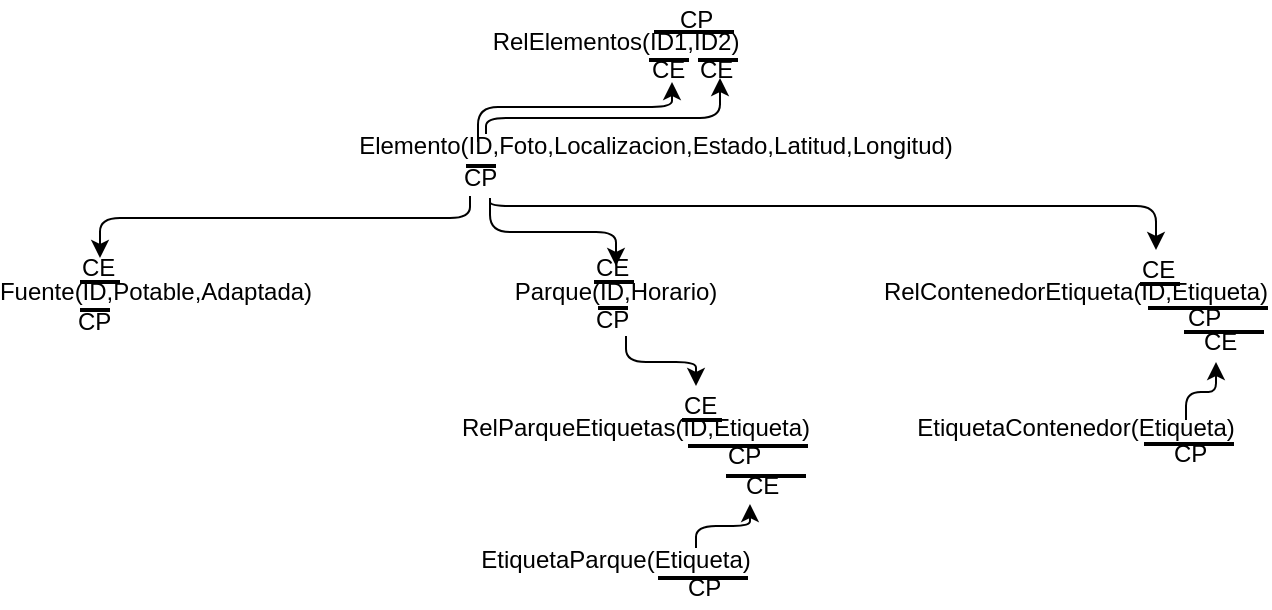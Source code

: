 <mxfile version="12.3.0" type="device" pages="1"><diagram id="0A0U1SXnyFcL5Hc1-8nJ" name="Page-1"><mxGraphModel dx="1695" dy="464" grid="1" gridSize="10" guides="1" tooltips="1" connect="1" arrows="1" fold="1" page="1" pageScale="1" pageWidth="827" pageHeight="1169" math="0" shadow="0"><root><mxCell id="0"/><mxCell id="1" parent="0"/><mxCell id="mOkjKE1-NIGKa7ibwnpS-1" value="&lt;div&gt;Elemento(ID,Foto,Localizacion,Estado,Latitud,Longitud)&lt;/div&gt;" style="text;html=1;strokeColor=none;fillColor=none;align=center;verticalAlign=middle;whiteSpace=wrap;rounded=0;" parent="1" vertex="1"><mxGeometry y="100" width="40" height="20" as="geometry"/></mxCell><mxCell id="mOkjKE1-NIGKa7ibwnpS-2" value="Fuente(ID,Potable,Adaptada)" style="text;html=1;strokeColor=none;fillColor=none;align=center;verticalAlign=middle;whiteSpace=wrap;rounded=0;" parent="1" vertex="1"><mxGeometry x="-250" y="173" width="40" height="20" as="geometry"/></mxCell><mxCell id="mOkjKE1-NIGKa7ibwnpS-3" value="&lt;div&gt;RelContenedorEtiqueta(ID,Etiqueta)&lt;/div&gt;" style="text;html=1;strokeColor=none;fillColor=none;align=center;verticalAlign=middle;whiteSpace=wrap;rounded=0;" parent="1" vertex="1"><mxGeometry x="210" y="173" width="40" height="20" as="geometry"/></mxCell><mxCell id="mOkjKE1-NIGKa7ibwnpS-4" value="Parque(ID,Horario)" style="text;html=1;strokeColor=none;fillColor=none;align=center;verticalAlign=middle;whiteSpace=wrap;rounded=0;" parent="1" vertex="1"><mxGeometry x="-20" y="173" width="40" height="20" as="geometry"/></mxCell><mxCell id="mOkjKE1-NIGKa7ibwnpS-5" value="RelParqueEtiquetas(ID,Etiqueta)" style="text;html=1;strokeColor=none;fillColor=none;align=center;verticalAlign=middle;whiteSpace=wrap;rounded=0;" parent="1" vertex="1"><mxGeometry x="-10" y="241" width="40" height="20" as="geometry"/></mxCell><mxCell id="mOkjKE1-NIGKa7ibwnpS-8" value="RelElementos(ID1,ID2)" style="text;html=1;strokeColor=none;fillColor=none;align=center;verticalAlign=middle;whiteSpace=wrap;rounded=0;" parent="1" vertex="1"><mxGeometry x="-20" y="48" width="40" height="20" as="geometry"/></mxCell><mxCell id="mOkjKE1-NIGKa7ibwnpS-10" value="EtiquetaParque(Etiqueta)" style="text;html=1;strokeColor=none;fillColor=none;align=center;verticalAlign=middle;whiteSpace=wrap;rounded=0;" parent="1" vertex="1"><mxGeometry x="-20" y="307" width="40" height="20" as="geometry"/></mxCell><mxCell id="mOkjKE1-NIGKa7ibwnpS-11" value="EtiquetaContenedor(Etiqueta)" style="text;html=1;strokeColor=none;fillColor=none;align=center;verticalAlign=middle;whiteSpace=wrap;rounded=0;" parent="1" vertex="1"><mxGeometry x="210" y="241" width="40" height="20" as="geometry"/></mxCell><mxCell id="mOkjKE1-NIGKa7ibwnpS-13" value="" style="line;strokeWidth=2;html=1;" parent="1" vertex="1"><mxGeometry x="33" y="242" width="20" height="10" as="geometry"/></mxCell><mxCell id="mOkjKE1-NIGKa7ibwnpS-17" value="CE" style="text;html=1;resizable=0;points=[];autosize=1;align=left;verticalAlign=top;spacingTop=-4;" parent="1" vertex="1"><mxGeometry x="32" y="230" width="30" height="20" as="geometry"/></mxCell><mxCell id="mOkjKE1-NIGKa7ibwnpS-18" value="" style="line;strokeWidth=2;html=1;" parent="1" vertex="1"><mxGeometry x="-75" y="115" width="15" height="10" as="geometry"/></mxCell><mxCell id="mOkjKE1-NIGKa7ibwnpS-19" value="CP" style="text;html=1;resizable=0;points=[];autosize=1;align=left;verticalAlign=top;spacingTop=-4;" parent="1" vertex="1"><mxGeometry x="-78" y="116" width="30" height="20" as="geometry"/></mxCell><mxCell id="mOkjKE1-NIGKa7ibwnpS-20" value="" style="line;strokeWidth=2;html=1;" parent="1" vertex="1"><mxGeometry x="-268" y="187" width="15" height="10" as="geometry"/></mxCell><mxCell id="mOkjKE1-NIGKa7ibwnpS-21" value="CP" style="text;html=1;resizable=0;points=[];autosize=1;align=left;verticalAlign=top;spacingTop=-4;" parent="1" vertex="1"><mxGeometry x="-271" y="188" width="30" height="20" as="geometry"/></mxCell><mxCell id="mOkjKE1-NIGKa7ibwnpS-24" value="" style="line;strokeWidth=2;html=1;" parent="1" vertex="1"><mxGeometry x="-9" y="186" width="15" height="10" as="geometry"/></mxCell><mxCell id="mOkjKE1-NIGKa7ibwnpS-25" value="CP" style="text;html=1;resizable=0;points=[];autosize=1;align=left;verticalAlign=top;spacingTop=-4;" parent="1" vertex="1"><mxGeometry x="-12" y="187" width="30" height="20" as="geometry"/></mxCell><mxCell id="mOkjKE1-NIGKa7ibwnpS-26" value="" style="line;strokeWidth=2;html=1;" parent="1" vertex="1"><mxGeometry x="19" y="48" width="40" height="10" as="geometry"/></mxCell><mxCell id="mOkjKE1-NIGKa7ibwnpS-27" value="CP" style="text;html=1;resizable=0;points=[];autosize=1;align=left;verticalAlign=top;spacingTop=-4;" parent="1" vertex="1"><mxGeometry x="30" y="37" width="30" height="20" as="geometry"/></mxCell><mxCell id="mOkjKE1-NIGKa7ibwnpS-28" value="" style="line;strokeWidth=2;html=1;" parent="1" vertex="1"><mxGeometry x="21" y="321" width="45" height="10" as="geometry"/></mxCell><mxCell id="mOkjKE1-NIGKa7ibwnpS-29" value="CP" style="text;html=1;resizable=0;points=[];autosize=1;align=left;verticalAlign=top;spacingTop=-4;" parent="1" vertex="1"><mxGeometry x="34" y="321" width="30" height="20" as="geometry"/></mxCell><mxCell id="mOkjKE1-NIGKa7ibwnpS-30" value="" style="line;strokeWidth=2;html=1;" parent="1" vertex="1"><mxGeometry x="264" y="254" width="45" height="10" as="geometry"/></mxCell><mxCell id="mOkjKE1-NIGKa7ibwnpS-31" value="CP" style="text;html=1;resizable=0;points=[];autosize=1;align=left;verticalAlign=top;spacingTop=-4;" parent="1" vertex="1"><mxGeometry x="277" y="254" width="30" height="20" as="geometry"/></mxCell><mxCell id="mOkjKE1-NIGKa7ibwnpS-36" value="" style="line;strokeWidth=2;html=1;" parent="1" vertex="1"><mxGeometry x="36" y="255" width="60" height="10" as="geometry"/></mxCell><mxCell id="mOkjKE1-NIGKa7ibwnpS-37" value="CP" style="text;html=1;resizable=0;points=[];autosize=1;align=left;verticalAlign=top;spacingTop=-4;" parent="1" vertex="1"><mxGeometry x="54" y="255" width="30" height="20" as="geometry"/></mxCell><mxCell id="mOkjKE1-NIGKa7ibwnpS-38" value="" style="line;strokeWidth=2;html=1;" parent="1" vertex="1"><mxGeometry x="266" y="186" width="60" height="10" as="geometry"/></mxCell><mxCell id="mOkjKE1-NIGKa7ibwnpS-39" value="CP" style="text;html=1;resizable=0;points=[];autosize=1;align=left;verticalAlign=top;spacingTop=-4;" parent="1" vertex="1"><mxGeometry x="284" y="186" width="30" height="20" as="geometry"/></mxCell><mxCell id="mOkjKE1-NIGKa7ibwnpS-44" value="" style="line;strokeWidth=2;html=1;" parent="1" vertex="1"><mxGeometry x="55" y="270" width="40" height="10" as="geometry"/></mxCell><mxCell id="mOkjKE1-NIGKa7ibwnpS-45" value="CE" style="text;html=1;resizable=0;points=[];autosize=1;align=left;verticalAlign=top;spacingTop=-4;" parent="1" vertex="1"><mxGeometry x="63" y="270" width="30" height="20" as="geometry"/></mxCell><mxCell id="mOkjKE1-NIGKa7ibwnpS-46" value="" style="edgeStyle=elbowEdgeStyle;endArrow=classic;html=1;entryX=0.133;entryY=0.95;entryDx=0;entryDy=0;entryPerimeter=0;elbow=vertical;" parent="1" target="mOkjKE1-NIGKa7ibwnpS-45" edge="1"><mxGeometry width="50" height="50" relative="1" as="geometry"><mxPoint x="40" y="311" as="sourcePoint"/><mxPoint x="-290" y="361" as="targetPoint"/></mxGeometry></mxCell><mxCell id="mOkjKE1-NIGKa7ibwnpS-47" value="" style="edgeStyle=elbowEdgeStyle;elbow=vertical;endArrow=classic;html=1;" parent="1" edge="1"><mxGeometry width="50" height="50" relative="1" as="geometry"><mxPoint x="285" y="247" as="sourcePoint"/><mxPoint x="300" y="218" as="targetPoint"/><Array as="points"><mxPoint x="300" y="233"/><mxPoint x="294" y="233"/></Array></mxGeometry></mxCell><mxCell id="mOkjKE1-NIGKa7ibwnpS-48" value="" style="line;strokeWidth=2;html=1;" parent="1" vertex="1"><mxGeometry x="284" y="198" width="40" height="10" as="geometry"/></mxCell><mxCell id="mOkjKE1-NIGKa7ibwnpS-49" value="CE" style="text;html=1;resizable=0;points=[];autosize=1;align=left;verticalAlign=top;spacingTop=-4;" parent="1" vertex="1"><mxGeometry x="292" y="198" width="30" height="20" as="geometry"/></mxCell><mxCell id="mOkjKE1-NIGKa7ibwnpS-51" value="" style="line;strokeWidth=2;html=1;" parent="1" vertex="1"><mxGeometry x="16.5" y="62" width="20" height="10" as="geometry"/></mxCell><mxCell id="mOkjKE1-NIGKa7ibwnpS-52" value="CE" style="text;html=1;resizable=0;points=[];autosize=1;align=left;verticalAlign=top;spacingTop=-4;" parent="1" vertex="1"><mxGeometry x="15.5" y="62" width="30" height="20" as="geometry"/></mxCell><mxCell id="mOkjKE1-NIGKa7ibwnpS-53" value="" style="line;strokeWidth=2;html=1;" parent="1" vertex="1"><mxGeometry x="41" y="62" width="20" height="10" as="geometry"/></mxCell><mxCell id="mOkjKE1-NIGKa7ibwnpS-54" value="CE" style="text;html=1;resizable=0;points=[];autosize=1;align=left;verticalAlign=top;spacingTop=-4;" parent="1" vertex="1"><mxGeometry x="40" y="62" width="30" height="20" as="geometry"/></mxCell><mxCell id="mOkjKE1-NIGKa7ibwnpS-55" value="" style="edgeStyle=elbowEdgeStyle;elbow=vertical;endArrow=classic;html=1;" parent="1" edge="1"><mxGeometry width="50" height="50" relative="1" as="geometry"><mxPoint x="-65" y="104" as="sourcePoint"/><mxPoint x="52" y="76" as="targetPoint"/><Array as="points"><mxPoint x="-5" y="96"/></Array></mxGeometry></mxCell><mxCell id="mOkjKE1-NIGKa7ibwnpS-56" value="" style="edgeStyle=elbowEdgeStyle;elbow=vertical;endArrow=classic;html=1;" parent="1" edge="1"><mxGeometry width="50" height="50" relative="1" as="geometry"><mxPoint x="-69" y="108" as="sourcePoint"/><mxPoint x="28" y="78" as="targetPoint"/><Array as="points"><mxPoint x="-29" y="90.5"/></Array></mxGeometry></mxCell><mxCell id="mOkjKE1-NIGKa7ibwnpS-57" value="" style="edgeStyle=elbowEdgeStyle;elbow=vertical;endArrow=classic;html=1;exitX=0.1;exitY=1.15;exitDx=0;exitDy=0;exitPerimeter=0;" parent="1" edge="1"><mxGeometry width="50" height="50" relative="1" as="geometry"><mxPoint x="-73" y="135" as="sourcePoint"/><mxPoint x="-258" y="166" as="targetPoint"/><Array as="points"><mxPoint x="-168" y="146"/></Array></mxGeometry></mxCell><mxCell id="I-rlImPsSvS3JnPhkZhW-1" value="" style="line;strokeWidth=2;html=1;" vertex="1" parent="1"><mxGeometry x="-268" y="173" width="20" height="10" as="geometry"/></mxCell><mxCell id="I-rlImPsSvS3JnPhkZhW-2" value="CE" style="text;html=1;resizable=0;points=[];autosize=1;align=left;verticalAlign=top;spacingTop=-4;" vertex="1" parent="1"><mxGeometry x="-269" y="161" width="30" height="20" as="geometry"/></mxCell><mxCell id="I-rlImPsSvS3JnPhkZhW-3" value="" style="line;strokeWidth=2;html=1;" vertex="1" parent="1"><mxGeometry x="-11" y="173" width="20" height="10" as="geometry"/></mxCell><mxCell id="I-rlImPsSvS3JnPhkZhW-4" value="CE" style="text;html=1;resizable=0;points=[];autosize=1;align=left;verticalAlign=top;spacingTop=-4;" vertex="1" parent="1"><mxGeometry x="-12" y="161" width="30" height="20" as="geometry"/></mxCell><mxCell id="I-rlImPsSvS3JnPhkZhW-5" value="" style="line;strokeWidth=2;html=1;" vertex="1" parent="1"><mxGeometry x="262" y="174" width="20" height="10" as="geometry"/></mxCell><mxCell id="I-rlImPsSvS3JnPhkZhW-6" value="CE" style="text;html=1;resizable=0;points=[];autosize=1;align=left;verticalAlign=top;spacingTop=-4;" vertex="1" parent="1"><mxGeometry x="261" y="162" width="30" height="20" as="geometry"/></mxCell><mxCell id="I-rlImPsSvS3JnPhkZhW-7" value="" style="endArrow=classic;html=1;edgeStyle=elbowEdgeStyle;elbow=vertical;" edge="1" parent="1" source="mOkjKE1-NIGKa7ibwnpS-19"><mxGeometry width="50" height="50" relative="1" as="geometry"><mxPoint x="-330" y="410" as="sourcePoint"/><mxPoint y="170" as="targetPoint"/><Array as="points"><mxPoint y="153"/></Array></mxGeometry></mxCell><mxCell id="I-rlImPsSvS3JnPhkZhW-8" value="" style="endArrow=classic;html=1;edgeStyle=orthogonalEdgeStyle;" edge="1" parent="1" source="mOkjKE1-NIGKa7ibwnpS-19"><mxGeometry width="50" height="50" relative="1" as="geometry"><mxPoint x="-330" y="410" as="sourcePoint"/><mxPoint x="270" y="162" as="targetPoint"/><Array as="points"><mxPoint x="-63" y="140"/><mxPoint x="270" y="140"/></Array></mxGeometry></mxCell><mxCell id="I-rlImPsSvS3JnPhkZhW-9" value="" style="endArrow=classic;html=1;exitX=0.567;exitY=1;exitDx=0;exitDy=0;exitPerimeter=0;edgeStyle=orthogonalEdgeStyle;" edge="1" parent="1" target="mOkjKE1-NIGKa7ibwnpS-17"><mxGeometry width="50" height="50" relative="1" as="geometry"><mxPoint x="5" y="205" as="sourcePoint"/><mxPoint x="40" y="228" as="targetPoint"/><Array as="points"><mxPoint x="5" y="218"/><mxPoint x="40" y="218"/></Array></mxGeometry></mxCell></root></mxGraphModel></diagram></mxfile>